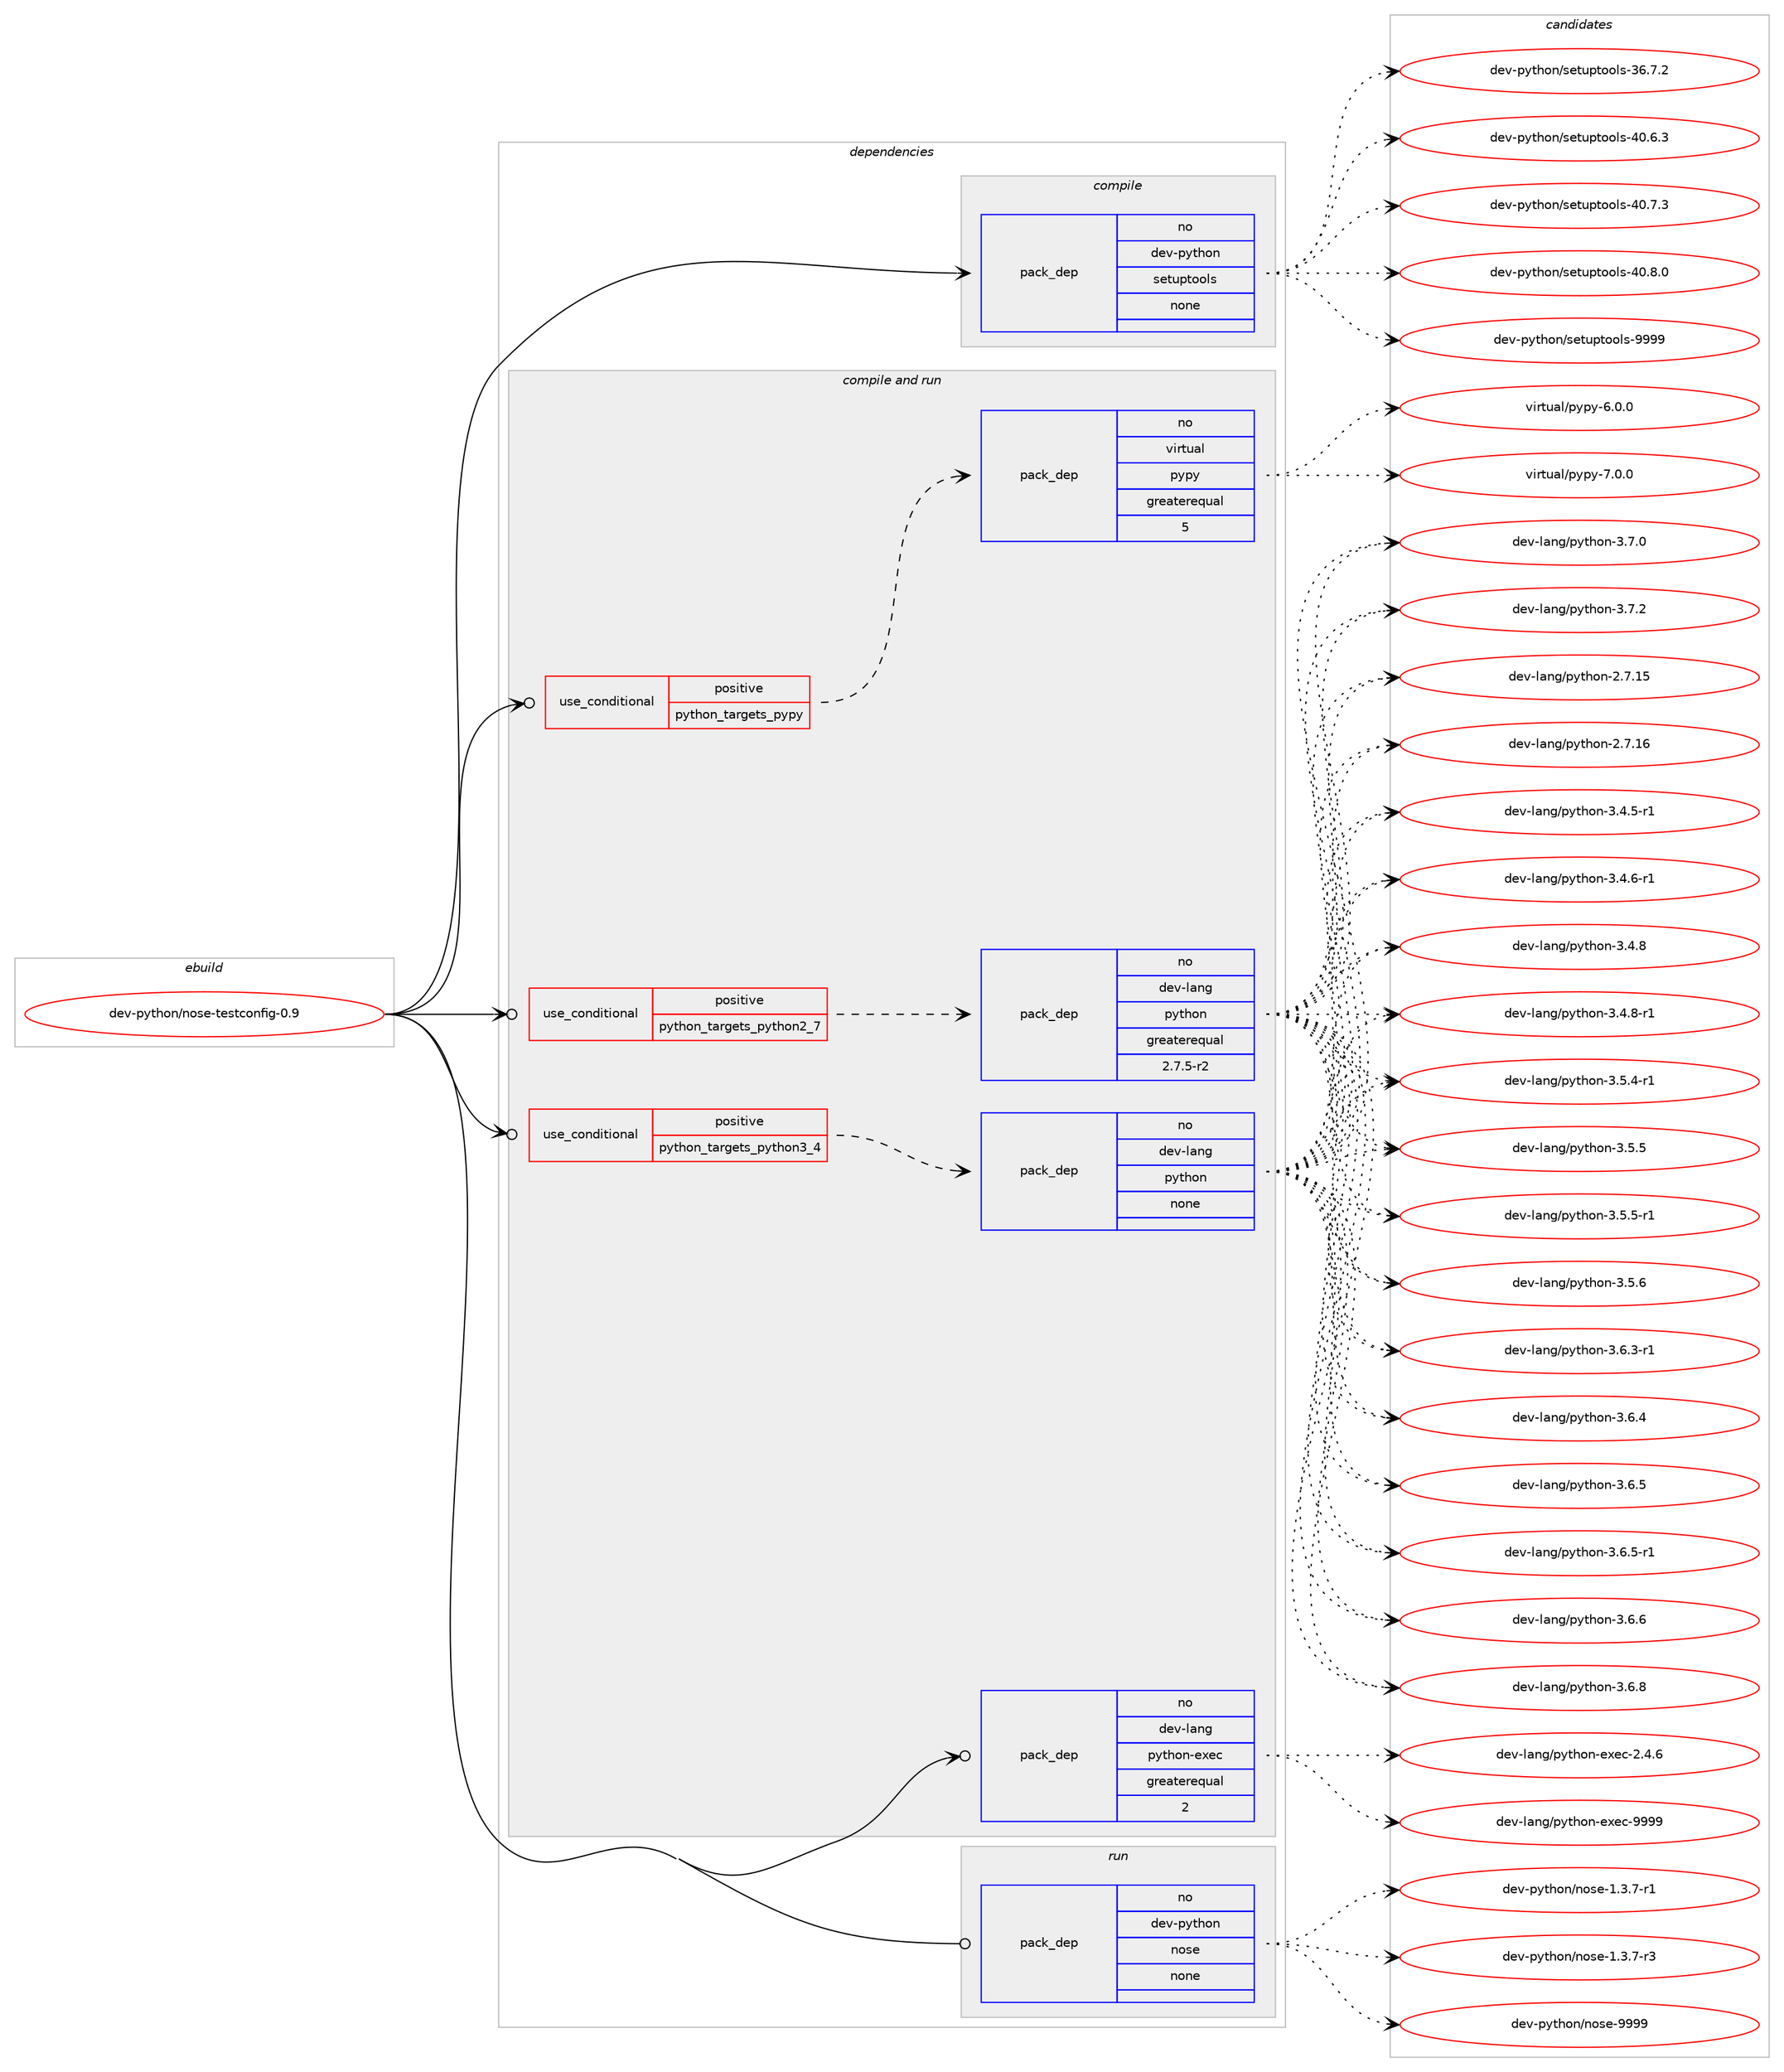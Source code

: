 digraph prolog {

# *************
# Graph options
# *************

newrank=true;
concentrate=true;
compound=true;
graph [rankdir=LR,fontname=Helvetica,fontsize=10,ranksep=1.5];#, ranksep=2.5, nodesep=0.2];
edge  [arrowhead=vee];
node  [fontname=Helvetica,fontsize=10];

# **********
# The ebuild
# **********

subgraph cluster_leftcol {
color=gray;
rank=same;
label=<<i>ebuild</i>>;
id [label="dev-python/nose-testconfig-0.9", color=red, width=4, href="../dev-python/nose-testconfig-0.9.svg"];
}

# ****************
# The dependencies
# ****************

subgraph cluster_midcol {
color=gray;
label=<<i>dependencies</i>>;
subgraph cluster_compile {
fillcolor="#eeeeee";
style=filled;
label=<<i>compile</i>>;
subgraph pack1019523 {
dependency1421019 [label=<<TABLE BORDER="0" CELLBORDER="1" CELLSPACING="0" CELLPADDING="4" WIDTH="220"><TR><TD ROWSPAN="6" CELLPADDING="30">pack_dep</TD></TR><TR><TD WIDTH="110">no</TD></TR><TR><TD>dev-python</TD></TR><TR><TD>setuptools</TD></TR><TR><TD>none</TD></TR><TR><TD></TD></TR></TABLE>>, shape=none, color=blue];
}
id:e -> dependency1421019:w [weight=20,style="solid",arrowhead="vee"];
}
subgraph cluster_compileandrun {
fillcolor="#eeeeee";
style=filled;
label=<<i>compile and run</i>>;
subgraph cond378219 {
dependency1421020 [label=<<TABLE BORDER="0" CELLBORDER="1" CELLSPACING="0" CELLPADDING="4"><TR><TD ROWSPAN="3" CELLPADDING="10">use_conditional</TD></TR><TR><TD>positive</TD></TR><TR><TD>python_targets_pypy</TD></TR></TABLE>>, shape=none, color=red];
subgraph pack1019524 {
dependency1421021 [label=<<TABLE BORDER="0" CELLBORDER="1" CELLSPACING="0" CELLPADDING="4" WIDTH="220"><TR><TD ROWSPAN="6" CELLPADDING="30">pack_dep</TD></TR><TR><TD WIDTH="110">no</TD></TR><TR><TD>virtual</TD></TR><TR><TD>pypy</TD></TR><TR><TD>greaterequal</TD></TR><TR><TD>5</TD></TR></TABLE>>, shape=none, color=blue];
}
dependency1421020:e -> dependency1421021:w [weight=20,style="dashed",arrowhead="vee"];
}
id:e -> dependency1421020:w [weight=20,style="solid",arrowhead="odotvee"];
subgraph cond378220 {
dependency1421022 [label=<<TABLE BORDER="0" CELLBORDER="1" CELLSPACING="0" CELLPADDING="4"><TR><TD ROWSPAN="3" CELLPADDING="10">use_conditional</TD></TR><TR><TD>positive</TD></TR><TR><TD>python_targets_python2_7</TD></TR></TABLE>>, shape=none, color=red];
subgraph pack1019525 {
dependency1421023 [label=<<TABLE BORDER="0" CELLBORDER="1" CELLSPACING="0" CELLPADDING="4" WIDTH="220"><TR><TD ROWSPAN="6" CELLPADDING="30">pack_dep</TD></TR><TR><TD WIDTH="110">no</TD></TR><TR><TD>dev-lang</TD></TR><TR><TD>python</TD></TR><TR><TD>greaterequal</TD></TR><TR><TD>2.7.5-r2</TD></TR></TABLE>>, shape=none, color=blue];
}
dependency1421022:e -> dependency1421023:w [weight=20,style="dashed",arrowhead="vee"];
}
id:e -> dependency1421022:w [weight=20,style="solid",arrowhead="odotvee"];
subgraph cond378221 {
dependency1421024 [label=<<TABLE BORDER="0" CELLBORDER="1" CELLSPACING="0" CELLPADDING="4"><TR><TD ROWSPAN="3" CELLPADDING="10">use_conditional</TD></TR><TR><TD>positive</TD></TR><TR><TD>python_targets_python3_4</TD></TR></TABLE>>, shape=none, color=red];
subgraph pack1019526 {
dependency1421025 [label=<<TABLE BORDER="0" CELLBORDER="1" CELLSPACING="0" CELLPADDING="4" WIDTH="220"><TR><TD ROWSPAN="6" CELLPADDING="30">pack_dep</TD></TR><TR><TD WIDTH="110">no</TD></TR><TR><TD>dev-lang</TD></TR><TR><TD>python</TD></TR><TR><TD>none</TD></TR><TR><TD></TD></TR></TABLE>>, shape=none, color=blue];
}
dependency1421024:e -> dependency1421025:w [weight=20,style="dashed",arrowhead="vee"];
}
id:e -> dependency1421024:w [weight=20,style="solid",arrowhead="odotvee"];
subgraph pack1019527 {
dependency1421026 [label=<<TABLE BORDER="0" CELLBORDER="1" CELLSPACING="0" CELLPADDING="4" WIDTH="220"><TR><TD ROWSPAN="6" CELLPADDING="30">pack_dep</TD></TR><TR><TD WIDTH="110">no</TD></TR><TR><TD>dev-lang</TD></TR><TR><TD>python-exec</TD></TR><TR><TD>greaterequal</TD></TR><TR><TD>2</TD></TR></TABLE>>, shape=none, color=blue];
}
id:e -> dependency1421026:w [weight=20,style="solid",arrowhead="odotvee"];
}
subgraph cluster_run {
fillcolor="#eeeeee";
style=filled;
label=<<i>run</i>>;
subgraph pack1019528 {
dependency1421027 [label=<<TABLE BORDER="0" CELLBORDER="1" CELLSPACING="0" CELLPADDING="4" WIDTH="220"><TR><TD ROWSPAN="6" CELLPADDING="30">pack_dep</TD></TR><TR><TD WIDTH="110">no</TD></TR><TR><TD>dev-python</TD></TR><TR><TD>nose</TD></TR><TR><TD>none</TD></TR><TR><TD></TD></TR></TABLE>>, shape=none, color=blue];
}
id:e -> dependency1421027:w [weight=20,style="solid",arrowhead="odot"];
}
}

# **************
# The candidates
# **************

subgraph cluster_choices {
rank=same;
color=gray;
label=<<i>candidates</i>>;

subgraph choice1019523 {
color=black;
nodesep=1;
choice100101118451121211161041111104711510111611711211611111110811545515446554650 [label="dev-python/setuptools-36.7.2", color=red, width=4,href="../dev-python/setuptools-36.7.2.svg"];
choice100101118451121211161041111104711510111611711211611111110811545524846544651 [label="dev-python/setuptools-40.6.3", color=red, width=4,href="../dev-python/setuptools-40.6.3.svg"];
choice100101118451121211161041111104711510111611711211611111110811545524846554651 [label="dev-python/setuptools-40.7.3", color=red, width=4,href="../dev-python/setuptools-40.7.3.svg"];
choice100101118451121211161041111104711510111611711211611111110811545524846564648 [label="dev-python/setuptools-40.8.0", color=red, width=4,href="../dev-python/setuptools-40.8.0.svg"];
choice10010111845112121116104111110471151011161171121161111111081154557575757 [label="dev-python/setuptools-9999", color=red, width=4,href="../dev-python/setuptools-9999.svg"];
dependency1421019:e -> choice100101118451121211161041111104711510111611711211611111110811545515446554650:w [style=dotted,weight="100"];
dependency1421019:e -> choice100101118451121211161041111104711510111611711211611111110811545524846544651:w [style=dotted,weight="100"];
dependency1421019:e -> choice100101118451121211161041111104711510111611711211611111110811545524846554651:w [style=dotted,weight="100"];
dependency1421019:e -> choice100101118451121211161041111104711510111611711211611111110811545524846564648:w [style=dotted,weight="100"];
dependency1421019:e -> choice10010111845112121116104111110471151011161171121161111111081154557575757:w [style=dotted,weight="100"];
}
subgraph choice1019524 {
color=black;
nodesep=1;
choice1181051141161179710847112121112121455446484648 [label="virtual/pypy-6.0.0", color=red, width=4,href="../virtual/pypy-6.0.0.svg"];
choice1181051141161179710847112121112121455546484648 [label="virtual/pypy-7.0.0", color=red, width=4,href="../virtual/pypy-7.0.0.svg"];
dependency1421021:e -> choice1181051141161179710847112121112121455446484648:w [style=dotted,weight="100"];
dependency1421021:e -> choice1181051141161179710847112121112121455546484648:w [style=dotted,weight="100"];
}
subgraph choice1019525 {
color=black;
nodesep=1;
choice10010111845108971101034711212111610411111045504655464953 [label="dev-lang/python-2.7.15", color=red, width=4,href="../dev-lang/python-2.7.15.svg"];
choice10010111845108971101034711212111610411111045504655464954 [label="dev-lang/python-2.7.16", color=red, width=4,href="../dev-lang/python-2.7.16.svg"];
choice1001011184510897110103471121211161041111104551465246534511449 [label="dev-lang/python-3.4.5-r1", color=red, width=4,href="../dev-lang/python-3.4.5-r1.svg"];
choice1001011184510897110103471121211161041111104551465246544511449 [label="dev-lang/python-3.4.6-r1", color=red, width=4,href="../dev-lang/python-3.4.6-r1.svg"];
choice100101118451089711010347112121116104111110455146524656 [label="dev-lang/python-3.4.8", color=red, width=4,href="../dev-lang/python-3.4.8.svg"];
choice1001011184510897110103471121211161041111104551465246564511449 [label="dev-lang/python-3.4.8-r1", color=red, width=4,href="../dev-lang/python-3.4.8-r1.svg"];
choice1001011184510897110103471121211161041111104551465346524511449 [label="dev-lang/python-3.5.4-r1", color=red, width=4,href="../dev-lang/python-3.5.4-r1.svg"];
choice100101118451089711010347112121116104111110455146534653 [label="dev-lang/python-3.5.5", color=red, width=4,href="../dev-lang/python-3.5.5.svg"];
choice1001011184510897110103471121211161041111104551465346534511449 [label="dev-lang/python-3.5.5-r1", color=red, width=4,href="../dev-lang/python-3.5.5-r1.svg"];
choice100101118451089711010347112121116104111110455146534654 [label="dev-lang/python-3.5.6", color=red, width=4,href="../dev-lang/python-3.5.6.svg"];
choice1001011184510897110103471121211161041111104551465446514511449 [label="dev-lang/python-3.6.3-r1", color=red, width=4,href="../dev-lang/python-3.6.3-r1.svg"];
choice100101118451089711010347112121116104111110455146544652 [label="dev-lang/python-3.6.4", color=red, width=4,href="../dev-lang/python-3.6.4.svg"];
choice100101118451089711010347112121116104111110455146544653 [label="dev-lang/python-3.6.5", color=red, width=4,href="../dev-lang/python-3.6.5.svg"];
choice1001011184510897110103471121211161041111104551465446534511449 [label="dev-lang/python-3.6.5-r1", color=red, width=4,href="../dev-lang/python-3.6.5-r1.svg"];
choice100101118451089711010347112121116104111110455146544654 [label="dev-lang/python-3.6.6", color=red, width=4,href="../dev-lang/python-3.6.6.svg"];
choice100101118451089711010347112121116104111110455146544656 [label="dev-lang/python-3.6.8", color=red, width=4,href="../dev-lang/python-3.6.8.svg"];
choice100101118451089711010347112121116104111110455146554648 [label="dev-lang/python-3.7.0", color=red, width=4,href="../dev-lang/python-3.7.0.svg"];
choice100101118451089711010347112121116104111110455146554650 [label="dev-lang/python-3.7.2", color=red, width=4,href="../dev-lang/python-3.7.2.svg"];
dependency1421023:e -> choice10010111845108971101034711212111610411111045504655464953:w [style=dotted,weight="100"];
dependency1421023:e -> choice10010111845108971101034711212111610411111045504655464954:w [style=dotted,weight="100"];
dependency1421023:e -> choice1001011184510897110103471121211161041111104551465246534511449:w [style=dotted,weight="100"];
dependency1421023:e -> choice1001011184510897110103471121211161041111104551465246544511449:w [style=dotted,weight="100"];
dependency1421023:e -> choice100101118451089711010347112121116104111110455146524656:w [style=dotted,weight="100"];
dependency1421023:e -> choice1001011184510897110103471121211161041111104551465246564511449:w [style=dotted,weight="100"];
dependency1421023:e -> choice1001011184510897110103471121211161041111104551465346524511449:w [style=dotted,weight="100"];
dependency1421023:e -> choice100101118451089711010347112121116104111110455146534653:w [style=dotted,weight="100"];
dependency1421023:e -> choice1001011184510897110103471121211161041111104551465346534511449:w [style=dotted,weight="100"];
dependency1421023:e -> choice100101118451089711010347112121116104111110455146534654:w [style=dotted,weight="100"];
dependency1421023:e -> choice1001011184510897110103471121211161041111104551465446514511449:w [style=dotted,weight="100"];
dependency1421023:e -> choice100101118451089711010347112121116104111110455146544652:w [style=dotted,weight="100"];
dependency1421023:e -> choice100101118451089711010347112121116104111110455146544653:w [style=dotted,weight="100"];
dependency1421023:e -> choice1001011184510897110103471121211161041111104551465446534511449:w [style=dotted,weight="100"];
dependency1421023:e -> choice100101118451089711010347112121116104111110455146544654:w [style=dotted,weight="100"];
dependency1421023:e -> choice100101118451089711010347112121116104111110455146544656:w [style=dotted,weight="100"];
dependency1421023:e -> choice100101118451089711010347112121116104111110455146554648:w [style=dotted,weight="100"];
dependency1421023:e -> choice100101118451089711010347112121116104111110455146554650:w [style=dotted,weight="100"];
}
subgraph choice1019526 {
color=black;
nodesep=1;
choice10010111845108971101034711212111610411111045504655464953 [label="dev-lang/python-2.7.15", color=red, width=4,href="../dev-lang/python-2.7.15.svg"];
choice10010111845108971101034711212111610411111045504655464954 [label="dev-lang/python-2.7.16", color=red, width=4,href="../dev-lang/python-2.7.16.svg"];
choice1001011184510897110103471121211161041111104551465246534511449 [label="dev-lang/python-3.4.5-r1", color=red, width=4,href="../dev-lang/python-3.4.5-r1.svg"];
choice1001011184510897110103471121211161041111104551465246544511449 [label="dev-lang/python-3.4.6-r1", color=red, width=4,href="../dev-lang/python-3.4.6-r1.svg"];
choice100101118451089711010347112121116104111110455146524656 [label="dev-lang/python-3.4.8", color=red, width=4,href="../dev-lang/python-3.4.8.svg"];
choice1001011184510897110103471121211161041111104551465246564511449 [label="dev-lang/python-3.4.8-r1", color=red, width=4,href="../dev-lang/python-3.4.8-r1.svg"];
choice1001011184510897110103471121211161041111104551465346524511449 [label="dev-lang/python-3.5.4-r1", color=red, width=4,href="../dev-lang/python-3.5.4-r1.svg"];
choice100101118451089711010347112121116104111110455146534653 [label="dev-lang/python-3.5.5", color=red, width=4,href="../dev-lang/python-3.5.5.svg"];
choice1001011184510897110103471121211161041111104551465346534511449 [label="dev-lang/python-3.5.5-r1", color=red, width=4,href="../dev-lang/python-3.5.5-r1.svg"];
choice100101118451089711010347112121116104111110455146534654 [label="dev-lang/python-3.5.6", color=red, width=4,href="../dev-lang/python-3.5.6.svg"];
choice1001011184510897110103471121211161041111104551465446514511449 [label="dev-lang/python-3.6.3-r1", color=red, width=4,href="../dev-lang/python-3.6.3-r1.svg"];
choice100101118451089711010347112121116104111110455146544652 [label="dev-lang/python-3.6.4", color=red, width=4,href="../dev-lang/python-3.6.4.svg"];
choice100101118451089711010347112121116104111110455146544653 [label="dev-lang/python-3.6.5", color=red, width=4,href="../dev-lang/python-3.6.5.svg"];
choice1001011184510897110103471121211161041111104551465446534511449 [label="dev-lang/python-3.6.5-r1", color=red, width=4,href="../dev-lang/python-3.6.5-r1.svg"];
choice100101118451089711010347112121116104111110455146544654 [label="dev-lang/python-3.6.6", color=red, width=4,href="../dev-lang/python-3.6.6.svg"];
choice100101118451089711010347112121116104111110455146544656 [label="dev-lang/python-3.6.8", color=red, width=4,href="../dev-lang/python-3.6.8.svg"];
choice100101118451089711010347112121116104111110455146554648 [label="dev-lang/python-3.7.0", color=red, width=4,href="../dev-lang/python-3.7.0.svg"];
choice100101118451089711010347112121116104111110455146554650 [label="dev-lang/python-3.7.2", color=red, width=4,href="../dev-lang/python-3.7.2.svg"];
dependency1421025:e -> choice10010111845108971101034711212111610411111045504655464953:w [style=dotted,weight="100"];
dependency1421025:e -> choice10010111845108971101034711212111610411111045504655464954:w [style=dotted,weight="100"];
dependency1421025:e -> choice1001011184510897110103471121211161041111104551465246534511449:w [style=dotted,weight="100"];
dependency1421025:e -> choice1001011184510897110103471121211161041111104551465246544511449:w [style=dotted,weight="100"];
dependency1421025:e -> choice100101118451089711010347112121116104111110455146524656:w [style=dotted,weight="100"];
dependency1421025:e -> choice1001011184510897110103471121211161041111104551465246564511449:w [style=dotted,weight="100"];
dependency1421025:e -> choice1001011184510897110103471121211161041111104551465346524511449:w [style=dotted,weight="100"];
dependency1421025:e -> choice100101118451089711010347112121116104111110455146534653:w [style=dotted,weight="100"];
dependency1421025:e -> choice1001011184510897110103471121211161041111104551465346534511449:w [style=dotted,weight="100"];
dependency1421025:e -> choice100101118451089711010347112121116104111110455146534654:w [style=dotted,weight="100"];
dependency1421025:e -> choice1001011184510897110103471121211161041111104551465446514511449:w [style=dotted,weight="100"];
dependency1421025:e -> choice100101118451089711010347112121116104111110455146544652:w [style=dotted,weight="100"];
dependency1421025:e -> choice100101118451089711010347112121116104111110455146544653:w [style=dotted,weight="100"];
dependency1421025:e -> choice1001011184510897110103471121211161041111104551465446534511449:w [style=dotted,weight="100"];
dependency1421025:e -> choice100101118451089711010347112121116104111110455146544654:w [style=dotted,weight="100"];
dependency1421025:e -> choice100101118451089711010347112121116104111110455146544656:w [style=dotted,weight="100"];
dependency1421025:e -> choice100101118451089711010347112121116104111110455146554648:w [style=dotted,weight="100"];
dependency1421025:e -> choice100101118451089711010347112121116104111110455146554650:w [style=dotted,weight="100"];
}
subgraph choice1019527 {
color=black;
nodesep=1;
choice1001011184510897110103471121211161041111104510112010199455046524654 [label="dev-lang/python-exec-2.4.6", color=red, width=4,href="../dev-lang/python-exec-2.4.6.svg"];
choice10010111845108971101034711212111610411111045101120101994557575757 [label="dev-lang/python-exec-9999", color=red, width=4,href="../dev-lang/python-exec-9999.svg"];
dependency1421026:e -> choice1001011184510897110103471121211161041111104510112010199455046524654:w [style=dotted,weight="100"];
dependency1421026:e -> choice10010111845108971101034711212111610411111045101120101994557575757:w [style=dotted,weight="100"];
}
subgraph choice1019528 {
color=black;
nodesep=1;
choice10010111845112121116104111110471101111151014549465146554511449 [label="dev-python/nose-1.3.7-r1", color=red, width=4,href="../dev-python/nose-1.3.7-r1.svg"];
choice10010111845112121116104111110471101111151014549465146554511451 [label="dev-python/nose-1.3.7-r3", color=red, width=4,href="../dev-python/nose-1.3.7-r3.svg"];
choice10010111845112121116104111110471101111151014557575757 [label="dev-python/nose-9999", color=red, width=4,href="../dev-python/nose-9999.svg"];
dependency1421027:e -> choice10010111845112121116104111110471101111151014549465146554511449:w [style=dotted,weight="100"];
dependency1421027:e -> choice10010111845112121116104111110471101111151014549465146554511451:w [style=dotted,weight="100"];
dependency1421027:e -> choice10010111845112121116104111110471101111151014557575757:w [style=dotted,weight="100"];
}
}

}

